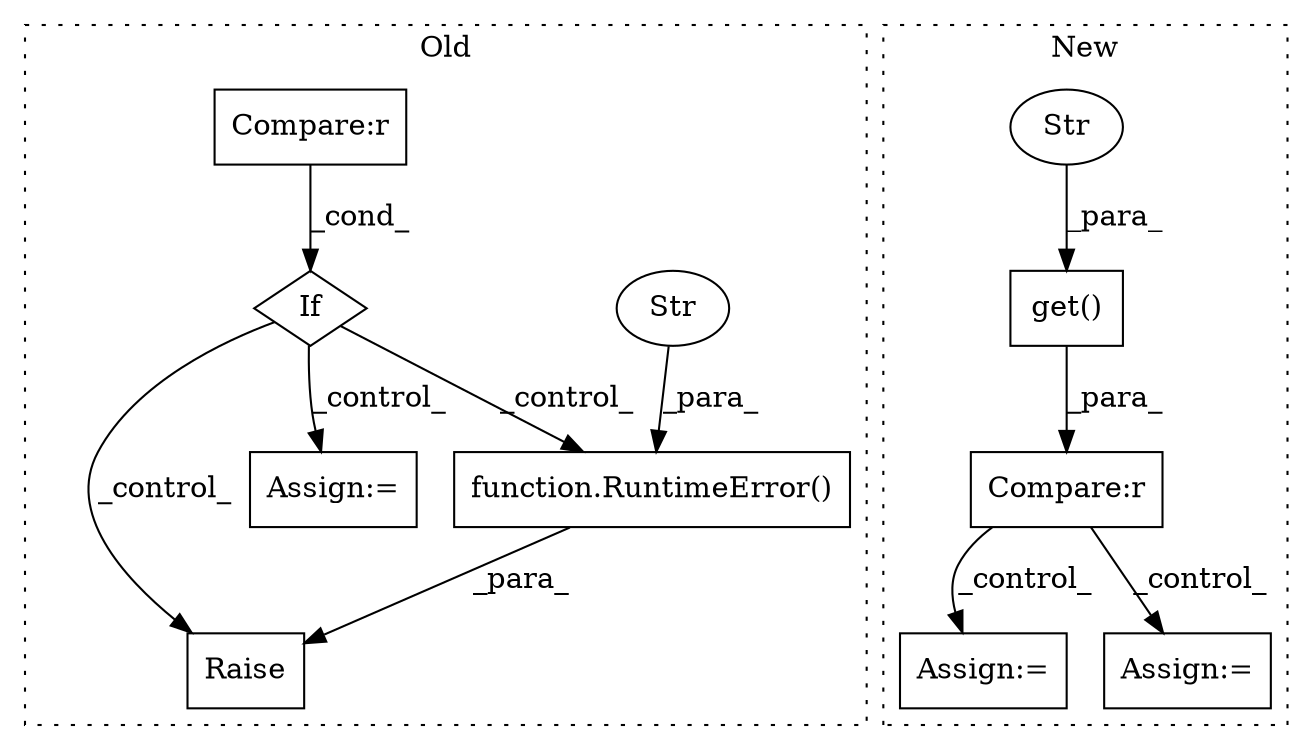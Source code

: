 digraph G {
subgraph cluster0 {
1 [label="function.RuntimeError()" a="75" s="8110,8258" l="38,22" shape="box"];
3 [label="Str" a="66" s="8148" l="110" shape="ellipse"];
4 [label="Raise" a="91" s="8104" l="6" shape="box"];
5 [label="If" a="96" s="7920" l="3" shape="diamond"];
6 [label="Compare:r" a="40" s="7923" l="37" shape="box"];
7 [label="Assign:=" a="68" s="8013" l="3" shape="box"];
label = "Old";
style="dotted";
}
subgraph cluster1 {
2 [label="get()" a="75" s="7357,7392" l="20,1" shape="box"];
8 [label="Str" a="66" s="7377" l="9" shape="ellipse"];
9 [label="Compare:r" a="40" s="7413" l="47" shape="box"];
10 [label="Assign:=" a="68" s="7611" l="3" shape="box"];
11 [label="Assign:=" a="68" s="7488" l="3" shape="box"];
label = "New";
style="dotted";
}
1 -> 4 [label="_para_"];
2 -> 9 [label="_para_"];
3 -> 1 [label="_para_"];
5 -> 7 [label="_control_"];
5 -> 4 [label="_control_"];
5 -> 1 [label="_control_"];
6 -> 5 [label="_cond_"];
8 -> 2 [label="_para_"];
9 -> 10 [label="_control_"];
9 -> 11 [label="_control_"];
}